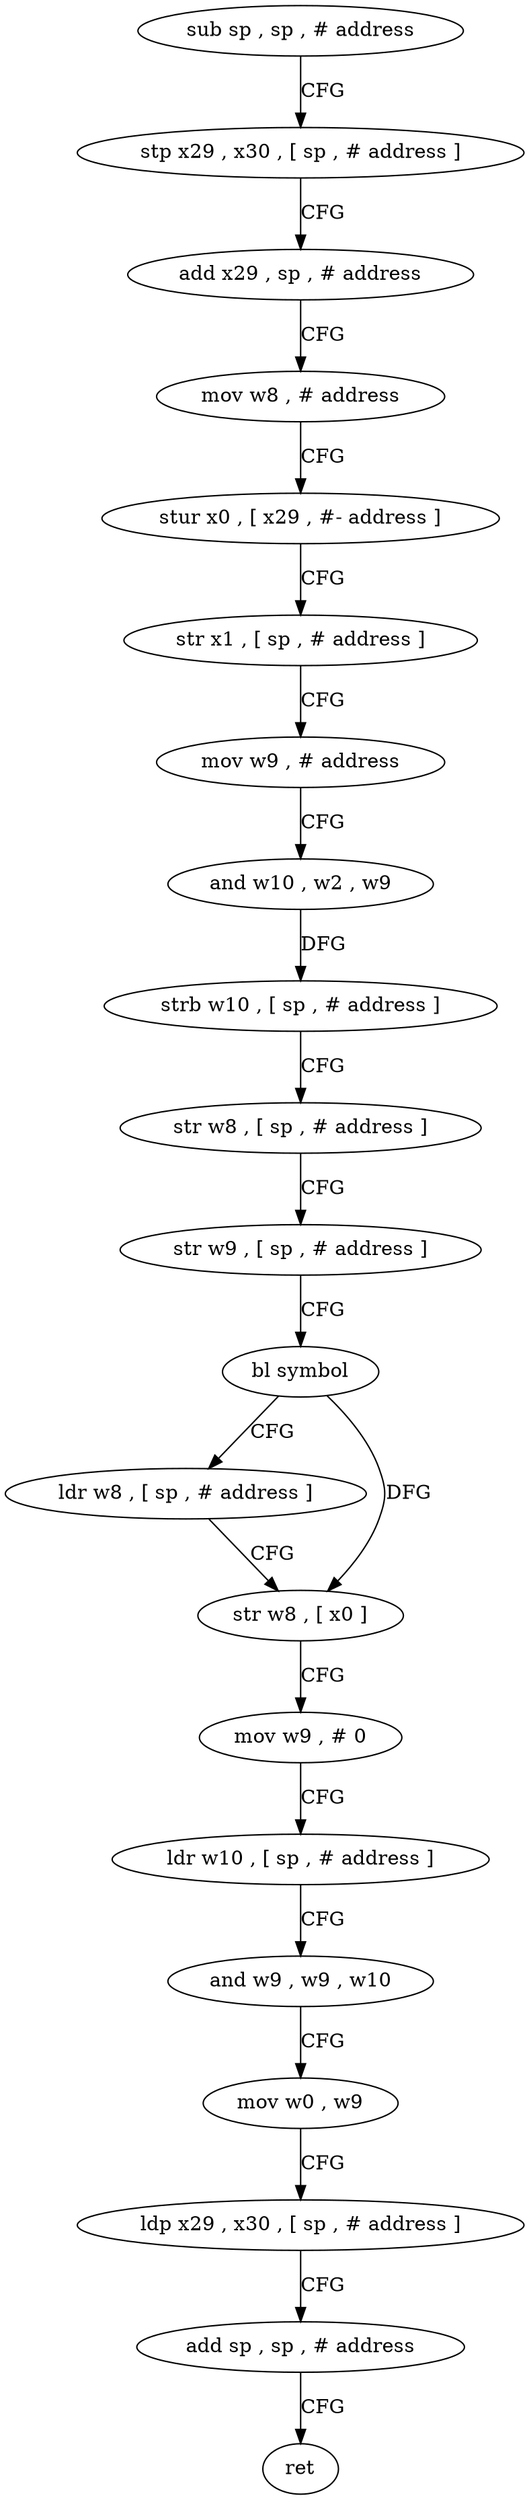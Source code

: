 digraph "func" {
"4215448" [label = "sub sp , sp , # address" ]
"4215452" [label = "stp x29 , x30 , [ sp , # address ]" ]
"4215456" [label = "add x29 , sp , # address" ]
"4215460" [label = "mov w8 , # address" ]
"4215464" [label = "stur x0 , [ x29 , #- address ]" ]
"4215468" [label = "str x1 , [ sp , # address ]" ]
"4215472" [label = "mov w9 , # address" ]
"4215476" [label = "and w10 , w2 , w9" ]
"4215480" [label = "strb w10 , [ sp , # address ]" ]
"4215484" [label = "str w8 , [ sp , # address ]" ]
"4215488" [label = "str w9 , [ sp , # address ]" ]
"4215492" [label = "bl symbol" ]
"4215496" [label = "ldr w8 , [ sp , # address ]" ]
"4215500" [label = "str w8 , [ x0 ]" ]
"4215504" [label = "mov w9 , # 0" ]
"4215508" [label = "ldr w10 , [ sp , # address ]" ]
"4215512" [label = "and w9 , w9 , w10" ]
"4215516" [label = "mov w0 , w9" ]
"4215520" [label = "ldp x29 , x30 , [ sp , # address ]" ]
"4215524" [label = "add sp , sp , # address" ]
"4215528" [label = "ret" ]
"4215448" -> "4215452" [ label = "CFG" ]
"4215452" -> "4215456" [ label = "CFG" ]
"4215456" -> "4215460" [ label = "CFG" ]
"4215460" -> "4215464" [ label = "CFG" ]
"4215464" -> "4215468" [ label = "CFG" ]
"4215468" -> "4215472" [ label = "CFG" ]
"4215472" -> "4215476" [ label = "CFG" ]
"4215476" -> "4215480" [ label = "DFG" ]
"4215480" -> "4215484" [ label = "CFG" ]
"4215484" -> "4215488" [ label = "CFG" ]
"4215488" -> "4215492" [ label = "CFG" ]
"4215492" -> "4215496" [ label = "CFG" ]
"4215492" -> "4215500" [ label = "DFG" ]
"4215496" -> "4215500" [ label = "CFG" ]
"4215500" -> "4215504" [ label = "CFG" ]
"4215504" -> "4215508" [ label = "CFG" ]
"4215508" -> "4215512" [ label = "CFG" ]
"4215512" -> "4215516" [ label = "CFG" ]
"4215516" -> "4215520" [ label = "CFG" ]
"4215520" -> "4215524" [ label = "CFG" ]
"4215524" -> "4215528" [ label = "CFG" ]
}
